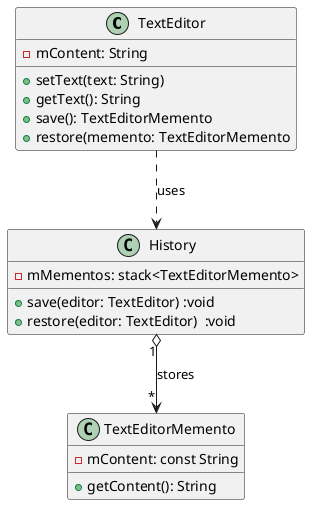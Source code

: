 @startuml
    class TextEditor {
        -mContent: String        
        +setText(text: String)
        +getText(): String
        +save(): TextEditorMemento
        +restore(memento: TextEditorMemento
    }
    class TextEditorMemento {
        -mContent: const String
        +getContent(): String
    }
    
    class History {
        -mMementos: stack<TextEditorMemento>
        +save(editor: TextEditor) :void  
        +restore(editor: TextEditor)  :void
       
    }
    

    TextEditor ..> History : uses
    History "1" o--> "*" TextEditorMemento : stores
    
@enduml
